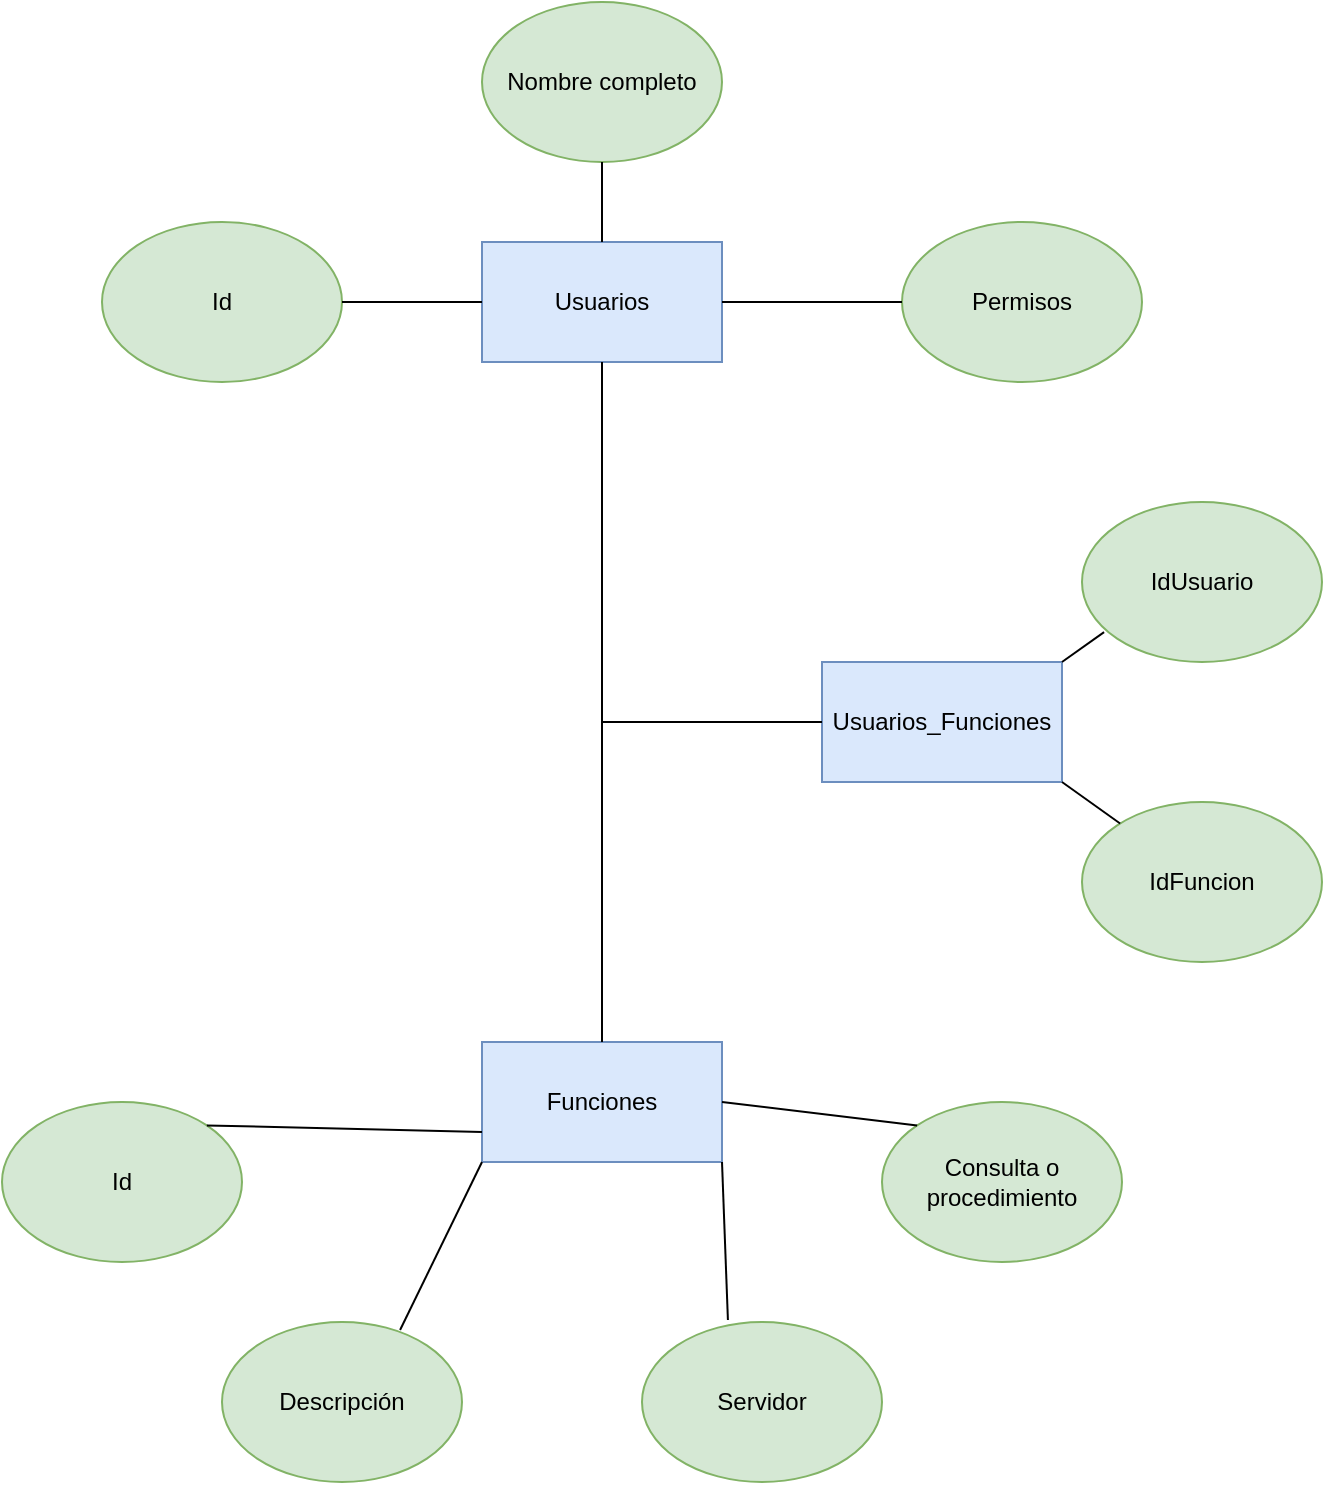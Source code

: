 <mxfile version="12.6.4" type="device"><diagram id="F-YkfDr4dWvrDbIu401D" name="Page-1"><mxGraphModel dx="1422" dy="713" grid="1" gridSize="10" guides="1" tooltips="1" connect="1" arrows="1" fold="1" page="1" pageScale="1" pageWidth="827" pageHeight="1169" math="0" shadow="0"><root><mxCell id="0"/><mxCell id="1" parent="0"/><mxCell id="E6EB5Jb_dDproyJG0xV4-1" value="Usuarios" style="rounded=0;whiteSpace=wrap;html=1;fillColor=#dae8fc;strokeColor=#6c8ebf;" vertex="1" parent="1"><mxGeometry x="340" y="140" width="120" height="60" as="geometry"/></mxCell><mxCell id="E6EB5Jb_dDproyJG0xV4-2" value="Funciones" style="rounded=0;whiteSpace=wrap;html=1;fillColor=#dae8fc;strokeColor=#6c8ebf;" vertex="1" parent="1"><mxGeometry x="340" y="540" width="120" height="60" as="geometry"/></mxCell><mxCell id="E6EB5Jb_dDproyJG0xV4-3" value="Usuarios_Funciones" style="rounded=0;whiteSpace=wrap;html=1;fillColor=#dae8fc;strokeColor=#6c8ebf;" vertex="1" parent="1"><mxGeometry x="510" y="350" width="120" height="60" as="geometry"/></mxCell><mxCell id="E6EB5Jb_dDproyJG0xV4-5" value="" style="endArrow=none;html=1;entryX=0.5;entryY=0;entryDx=0;entryDy=0;exitX=0.5;exitY=1;exitDx=0;exitDy=0;" edge="1" parent="1" source="E6EB5Jb_dDproyJG0xV4-1" target="E6EB5Jb_dDproyJG0xV4-2"><mxGeometry width="50" height="50" relative="1" as="geometry"><mxPoint x="340" y="670" as="sourcePoint"/><mxPoint x="390" y="620" as="targetPoint"/></mxGeometry></mxCell><mxCell id="E6EB5Jb_dDproyJG0xV4-7" value="" style="endArrow=none;html=1;entryX=0;entryY=0.5;entryDx=0;entryDy=0;" edge="1" parent="1" target="E6EB5Jb_dDproyJG0xV4-3"><mxGeometry width="50" height="50" relative="1" as="geometry"><mxPoint x="400" y="380" as="sourcePoint"/><mxPoint x="390" y="690" as="targetPoint"/></mxGeometry></mxCell><mxCell id="E6EB5Jb_dDproyJG0xV4-9" value="Id" style="ellipse;whiteSpace=wrap;html=1;fillColor=#d5e8d4;strokeColor=#82b366;" vertex="1" parent="1"><mxGeometry x="150" y="130" width="120" height="80" as="geometry"/></mxCell><mxCell id="E6EB5Jb_dDproyJG0xV4-10" value="Nombre completo" style="ellipse;whiteSpace=wrap;html=1;fillColor=#d5e8d4;strokeColor=#82b366;" vertex="1" parent="1"><mxGeometry x="340" y="20" width="120" height="80" as="geometry"/></mxCell><mxCell id="E6EB5Jb_dDproyJG0xV4-11" value="Permisos" style="ellipse;whiteSpace=wrap;html=1;fillColor=#d5e8d4;strokeColor=#82b366;" vertex="1" parent="1"><mxGeometry x="550" y="130" width="120" height="80" as="geometry"/></mxCell><mxCell id="E6EB5Jb_dDproyJG0xV4-12" value="" style="endArrow=none;html=1;entryX=0;entryY=0.5;entryDx=0;entryDy=0;exitX=1;exitY=0.5;exitDx=0;exitDy=0;" edge="1" parent="1" source="E6EB5Jb_dDproyJG0xV4-9" target="E6EB5Jb_dDproyJG0xV4-1"><mxGeometry width="50" height="50" relative="1" as="geometry"><mxPoint x="150" y="670" as="sourcePoint"/><mxPoint x="200" y="620" as="targetPoint"/></mxGeometry></mxCell><mxCell id="E6EB5Jb_dDproyJG0xV4-13" value="" style="endArrow=none;html=1;entryX=0.5;entryY=1;entryDx=0;entryDy=0;exitX=0.5;exitY=0;exitDx=0;exitDy=0;" edge="1" parent="1" source="E6EB5Jb_dDproyJG0xV4-1" target="E6EB5Jb_dDproyJG0xV4-10"><mxGeometry width="50" height="50" relative="1" as="geometry"><mxPoint x="150" y="670" as="sourcePoint"/><mxPoint x="200" y="620" as="targetPoint"/></mxGeometry></mxCell><mxCell id="E6EB5Jb_dDproyJG0xV4-15" value="" style="endArrow=none;html=1;entryX=1;entryY=0.5;entryDx=0;entryDy=0;" edge="1" parent="1" source="E6EB5Jb_dDproyJG0xV4-11" target="E6EB5Jb_dDproyJG0xV4-1"><mxGeometry width="50" height="50" relative="1" as="geometry"><mxPoint x="150" y="670" as="sourcePoint"/><mxPoint x="200" y="620" as="targetPoint"/></mxGeometry></mxCell><mxCell id="E6EB5Jb_dDproyJG0xV4-16" value="Id" style="ellipse;whiteSpace=wrap;html=1;fillColor=#d5e8d4;strokeColor=#82b366;" vertex="1" parent="1"><mxGeometry x="100" y="570" width="120" height="80" as="geometry"/></mxCell><mxCell id="E6EB5Jb_dDproyJG0xV4-17" value="Descripción" style="ellipse;whiteSpace=wrap;html=1;fillColor=#d5e8d4;strokeColor=#82b366;" vertex="1" parent="1"><mxGeometry x="210" y="680" width="120" height="80" as="geometry"/></mxCell><mxCell id="E6EB5Jb_dDproyJG0xV4-18" value="Servidor" style="ellipse;whiteSpace=wrap;html=1;fillColor=#d5e8d4;strokeColor=#82b366;" vertex="1" parent="1"><mxGeometry x="420" y="680" width="120" height="80" as="geometry"/></mxCell><mxCell id="E6EB5Jb_dDproyJG0xV4-19" value="Consulta o procedimiento" style="ellipse;whiteSpace=wrap;html=1;fillColor=#d5e8d4;strokeColor=#82b366;" vertex="1" parent="1"><mxGeometry x="540" y="570" width="120" height="80" as="geometry"/></mxCell><mxCell id="E6EB5Jb_dDproyJG0xV4-20" value="" style="endArrow=none;html=1;entryX=1;entryY=0;entryDx=0;entryDy=0;exitX=0;exitY=0.75;exitDx=0;exitDy=0;" edge="1" parent="1" source="E6EB5Jb_dDproyJG0xV4-2" target="E6EB5Jb_dDproyJG0xV4-16"><mxGeometry width="50" height="50" relative="1" as="geometry"><mxPoint x="100" y="830" as="sourcePoint"/><mxPoint x="150" y="780" as="targetPoint"/></mxGeometry></mxCell><mxCell id="E6EB5Jb_dDproyJG0xV4-21" value="" style="endArrow=none;html=1;entryX=0.742;entryY=0.05;entryDx=0;entryDy=0;entryPerimeter=0;exitX=0;exitY=1;exitDx=0;exitDy=0;" edge="1" parent="1" source="E6EB5Jb_dDproyJG0xV4-2" target="E6EB5Jb_dDproyJG0xV4-17"><mxGeometry width="50" height="50" relative="1" as="geometry"><mxPoint x="100" y="830" as="sourcePoint"/><mxPoint x="150" y="780" as="targetPoint"/></mxGeometry></mxCell><mxCell id="E6EB5Jb_dDproyJG0xV4-22" value="" style="endArrow=none;html=1;entryX=0.358;entryY=-0.012;entryDx=0;entryDy=0;entryPerimeter=0;exitX=1;exitY=1;exitDx=0;exitDy=0;" edge="1" parent="1" source="E6EB5Jb_dDproyJG0xV4-2" target="E6EB5Jb_dDproyJG0xV4-18"><mxGeometry width="50" height="50" relative="1" as="geometry"><mxPoint x="100" y="900" as="sourcePoint"/><mxPoint x="150" y="850" as="targetPoint"/></mxGeometry></mxCell><mxCell id="E6EB5Jb_dDproyJG0xV4-23" value="" style="endArrow=none;html=1;entryX=0;entryY=0;entryDx=0;entryDy=0;exitX=1;exitY=0.5;exitDx=0;exitDy=0;" edge="1" parent="1" source="E6EB5Jb_dDproyJG0xV4-2" target="E6EB5Jb_dDproyJG0xV4-19"><mxGeometry width="50" height="50" relative="1" as="geometry"><mxPoint x="100" y="970" as="sourcePoint"/><mxPoint x="150" y="920" as="targetPoint"/></mxGeometry></mxCell><mxCell id="E6EB5Jb_dDproyJG0xV4-25" value="IdUsuario" style="ellipse;whiteSpace=wrap;html=1;fillColor=#d5e8d4;strokeColor=#82b366;" vertex="1" parent="1"><mxGeometry x="640" y="270" width="120" height="80" as="geometry"/></mxCell><mxCell id="E6EB5Jb_dDproyJG0xV4-26" value="IdFuncion" style="ellipse;whiteSpace=wrap;html=1;fillColor=#d5e8d4;strokeColor=#82b366;" vertex="1" parent="1"><mxGeometry x="640" y="420" width="120" height="80" as="geometry"/></mxCell><mxCell id="E6EB5Jb_dDproyJG0xV4-28" value="" style="endArrow=none;html=1;entryX=1;entryY=0;entryDx=0;entryDy=0;exitX=0.092;exitY=0.813;exitDx=0;exitDy=0;exitPerimeter=0;" edge="1" parent="1" source="E6EB5Jb_dDproyJG0xV4-25" target="E6EB5Jb_dDproyJG0xV4-3"><mxGeometry width="50" height="50" relative="1" as="geometry"><mxPoint x="100" y="830" as="sourcePoint"/><mxPoint x="150" y="780" as="targetPoint"/></mxGeometry></mxCell><mxCell id="E6EB5Jb_dDproyJG0xV4-29" value="" style="endArrow=none;html=1;entryX=1;entryY=1;entryDx=0;entryDy=0;" edge="1" parent="1" source="E6EB5Jb_dDproyJG0xV4-26" target="E6EB5Jb_dDproyJG0xV4-3"><mxGeometry width="50" height="50" relative="1" as="geometry"><mxPoint x="100" y="900" as="sourcePoint"/><mxPoint x="150" y="850" as="targetPoint"/></mxGeometry></mxCell></root></mxGraphModel></diagram></mxfile>